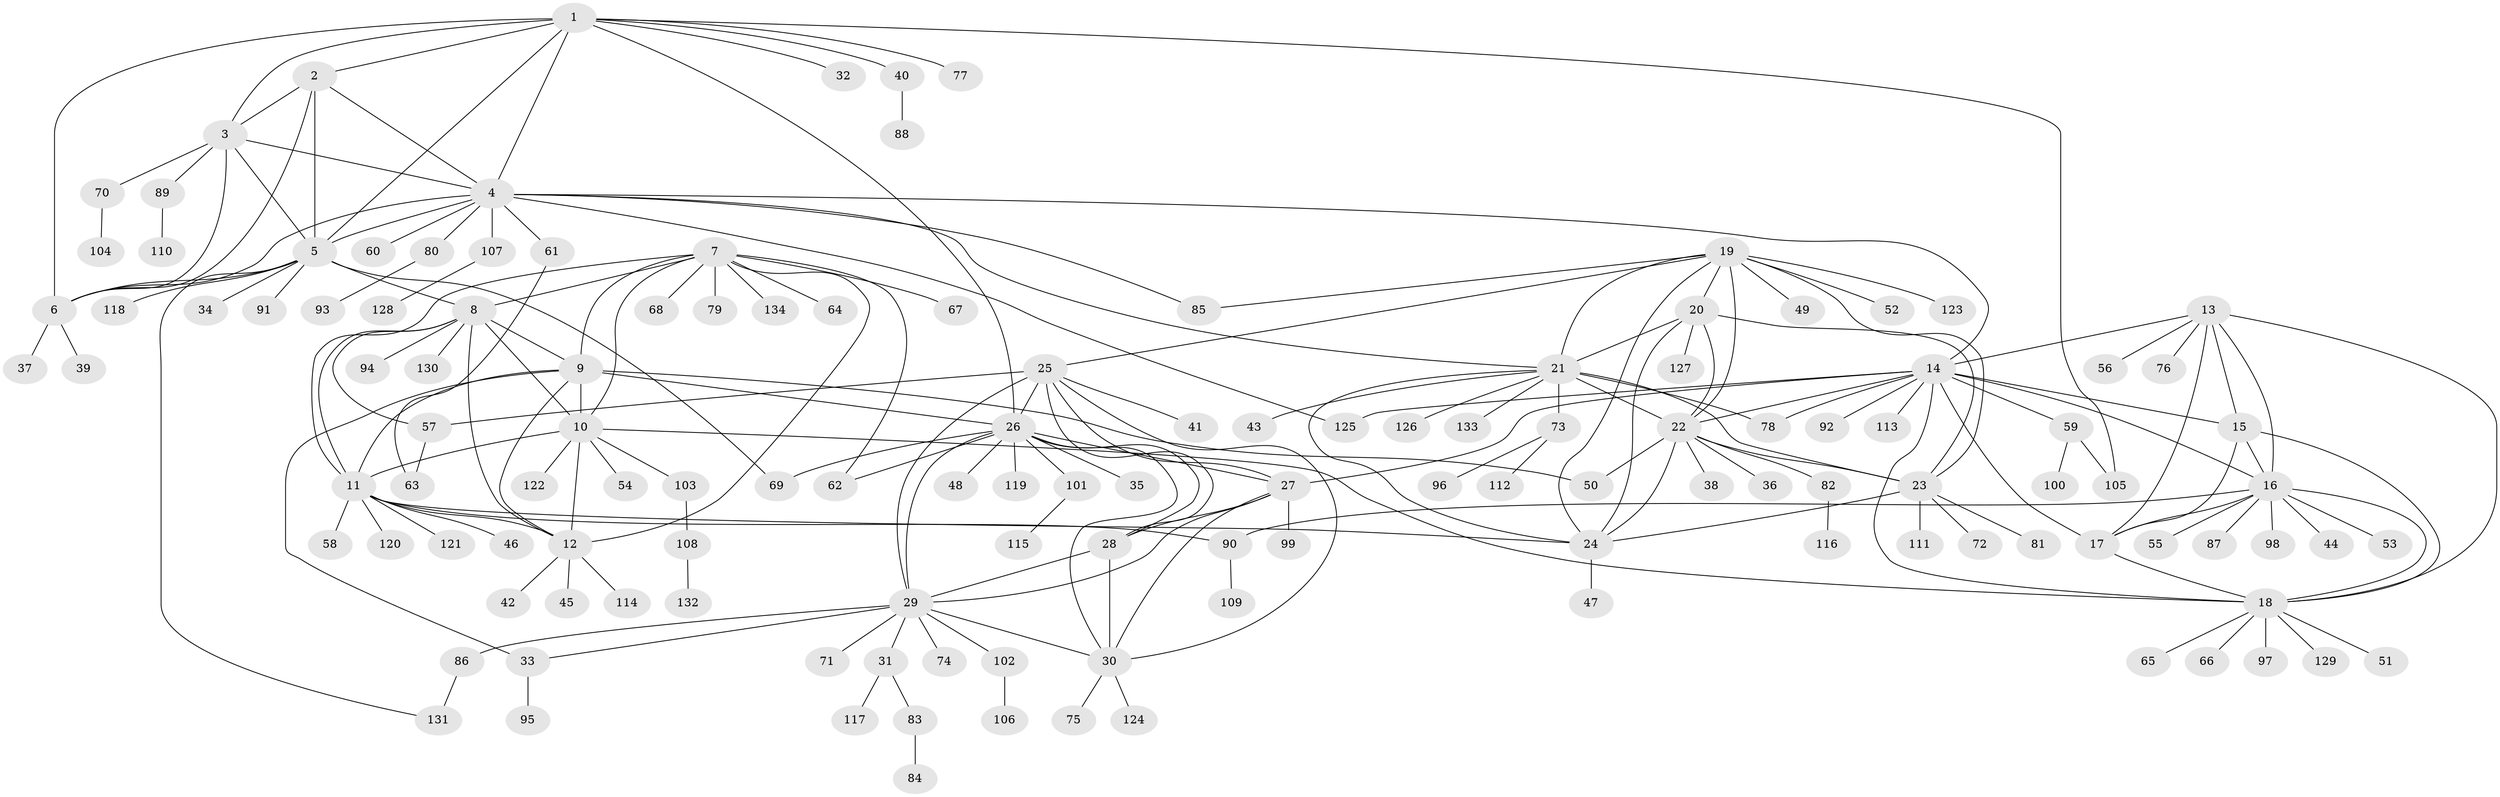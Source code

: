 // Generated by graph-tools (version 1.1) at 2025/26/03/09/25 03:26:47]
// undirected, 134 vertices, 201 edges
graph export_dot {
graph [start="1"]
  node [color=gray90,style=filled];
  1;
  2;
  3;
  4;
  5;
  6;
  7;
  8;
  9;
  10;
  11;
  12;
  13;
  14;
  15;
  16;
  17;
  18;
  19;
  20;
  21;
  22;
  23;
  24;
  25;
  26;
  27;
  28;
  29;
  30;
  31;
  32;
  33;
  34;
  35;
  36;
  37;
  38;
  39;
  40;
  41;
  42;
  43;
  44;
  45;
  46;
  47;
  48;
  49;
  50;
  51;
  52;
  53;
  54;
  55;
  56;
  57;
  58;
  59;
  60;
  61;
  62;
  63;
  64;
  65;
  66;
  67;
  68;
  69;
  70;
  71;
  72;
  73;
  74;
  75;
  76;
  77;
  78;
  79;
  80;
  81;
  82;
  83;
  84;
  85;
  86;
  87;
  88;
  89;
  90;
  91;
  92;
  93;
  94;
  95;
  96;
  97;
  98;
  99;
  100;
  101;
  102;
  103;
  104;
  105;
  106;
  107;
  108;
  109;
  110;
  111;
  112;
  113;
  114;
  115;
  116;
  117;
  118;
  119;
  120;
  121;
  122;
  123;
  124;
  125;
  126;
  127;
  128;
  129;
  130;
  131;
  132;
  133;
  134;
  1 -- 2;
  1 -- 3;
  1 -- 4;
  1 -- 5;
  1 -- 6;
  1 -- 26;
  1 -- 32;
  1 -- 40;
  1 -- 77;
  1 -- 105;
  2 -- 3;
  2 -- 4;
  2 -- 5;
  2 -- 6;
  3 -- 4;
  3 -- 5;
  3 -- 6;
  3 -- 70;
  3 -- 89;
  4 -- 5;
  4 -- 6;
  4 -- 14;
  4 -- 21;
  4 -- 60;
  4 -- 61;
  4 -- 80;
  4 -- 85;
  4 -- 107;
  4 -- 125;
  5 -- 6;
  5 -- 8;
  5 -- 34;
  5 -- 69;
  5 -- 91;
  5 -- 118;
  5 -- 131;
  6 -- 37;
  6 -- 39;
  7 -- 8;
  7 -- 9;
  7 -- 10;
  7 -- 11;
  7 -- 12;
  7 -- 62;
  7 -- 64;
  7 -- 67;
  7 -- 68;
  7 -- 79;
  7 -- 134;
  8 -- 9;
  8 -- 10;
  8 -- 11;
  8 -- 12;
  8 -- 57;
  8 -- 94;
  8 -- 130;
  9 -- 10;
  9 -- 11;
  9 -- 12;
  9 -- 26;
  9 -- 33;
  9 -- 50;
  10 -- 11;
  10 -- 12;
  10 -- 18;
  10 -- 54;
  10 -- 103;
  10 -- 122;
  11 -- 12;
  11 -- 24;
  11 -- 46;
  11 -- 58;
  11 -- 90;
  11 -- 120;
  11 -- 121;
  12 -- 42;
  12 -- 45;
  12 -- 114;
  13 -- 14;
  13 -- 15;
  13 -- 16;
  13 -- 17;
  13 -- 18;
  13 -- 56;
  13 -- 76;
  14 -- 15;
  14 -- 16;
  14 -- 17;
  14 -- 18;
  14 -- 22;
  14 -- 27;
  14 -- 59;
  14 -- 78;
  14 -- 92;
  14 -- 113;
  14 -- 125;
  15 -- 16;
  15 -- 17;
  15 -- 18;
  16 -- 17;
  16 -- 18;
  16 -- 44;
  16 -- 53;
  16 -- 55;
  16 -- 87;
  16 -- 90;
  16 -- 98;
  17 -- 18;
  18 -- 51;
  18 -- 65;
  18 -- 66;
  18 -- 97;
  18 -- 129;
  19 -- 20;
  19 -- 21;
  19 -- 22;
  19 -- 23;
  19 -- 24;
  19 -- 25;
  19 -- 49;
  19 -- 52;
  19 -- 85;
  19 -- 123;
  20 -- 21;
  20 -- 22;
  20 -- 23;
  20 -- 24;
  20 -- 127;
  21 -- 22;
  21 -- 23;
  21 -- 24;
  21 -- 43;
  21 -- 73;
  21 -- 78;
  21 -- 126;
  21 -- 133;
  22 -- 23;
  22 -- 24;
  22 -- 36;
  22 -- 38;
  22 -- 50;
  22 -- 82;
  23 -- 24;
  23 -- 72;
  23 -- 81;
  23 -- 111;
  24 -- 47;
  25 -- 26;
  25 -- 27;
  25 -- 28;
  25 -- 29;
  25 -- 30;
  25 -- 41;
  25 -- 57;
  26 -- 27;
  26 -- 28;
  26 -- 29;
  26 -- 30;
  26 -- 35;
  26 -- 48;
  26 -- 62;
  26 -- 69;
  26 -- 101;
  26 -- 119;
  27 -- 28;
  27 -- 29;
  27 -- 30;
  27 -- 99;
  28 -- 29;
  28 -- 30;
  29 -- 30;
  29 -- 31;
  29 -- 33;
  29 -- 71;
  29 -- 74;
  29 -- 86;
  29 -- 102;
  30 -- 75;
  30 -- 124;
  31 -- 83;
  31 -- 117;
  33 -- 95;
  40 -- 88;
  57 -- 63;
  59 -- 100;
  59 -- 105;
  61 -- 63;
  70 -- 104;
  73 -- 96;
  73 -- 112;
  80 -- 93;
  82 -- 116;
  83 -- 84;
  86 -- 131;
  89 -- 110;
  90 -- 109;
  101 -- 115;
  102 -- 106;
  103 -- 108;
  107 -- 128;
  108 -- 132;
}
